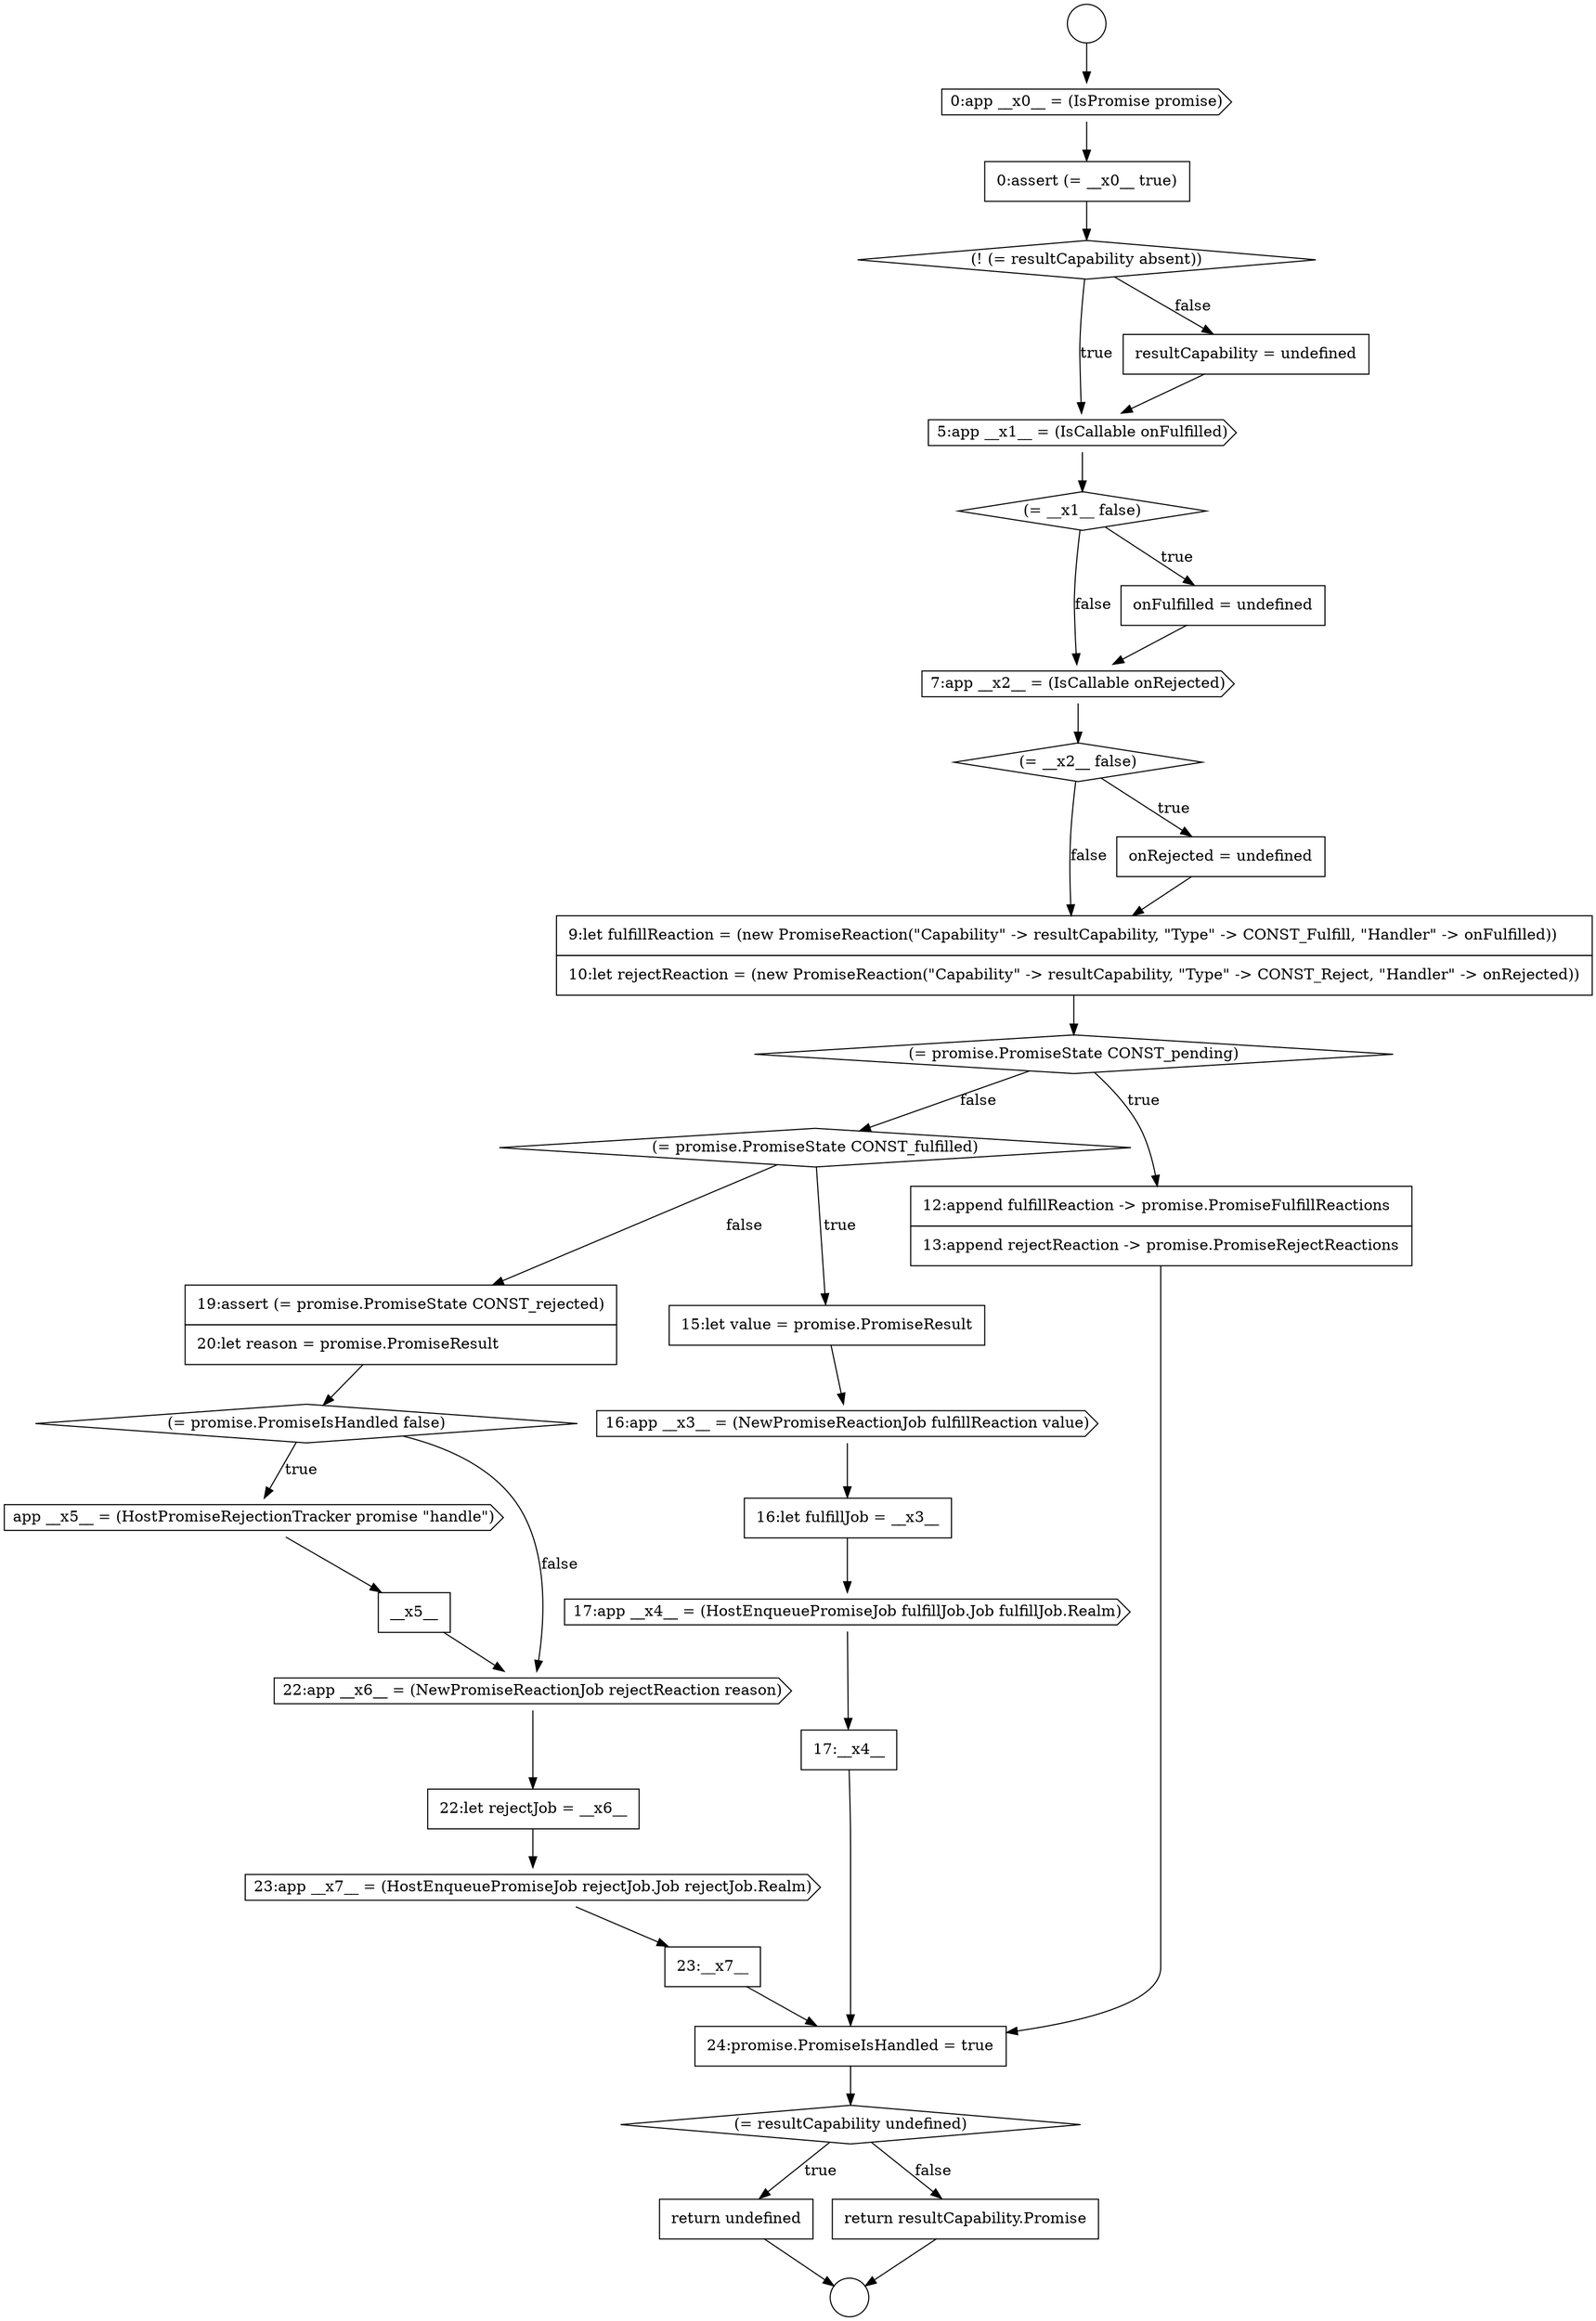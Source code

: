 digraph {
  node18536 [shape=none, margin=0, label=<<font color="black">
    <table border="0" cellborder="1" cellspacing="0" cellpadding="10">
      <tr><td align="left">9:let fulfillReaction = (new PromiseReaction(&quot;Capability&quot; -&gt; resultCapability, &quot;Type&quot; -&gt; CONST_Fulfill, &quot;Handler&quot; -&gt; onFulfilled))</td></tr>
      <tr><td align="left">10:let rejectReaction = (new PromiseReaction(&quot;Capability&quot; -&gt; resultCapability, &quot;Type&quot; -&gt; CONST_Reject, &quot;Handler&quot; -&gt; onRejected))</td></tr>
    </table>
  </font>> color="black" fillcolor="white" style=filled]
  node18531 [shape=diamond, label=<<font color="black">(= __x1__ false)</font>> color="black" fillcolor="white" style=filled]
  node18528 [shape=diamond, label=<<font color="black">(! (= resultCapability absent))</font>> color="black" fillcolor="white" style=filled]
  node18550 [shape=none, margin=0, label=<<font color="black">
    <table border="0" cellborder="1" cellspacing="0" cellpadding="10">
      <tr><td align="left">22:let rejectJob = __x6__</td></tr>
    </table>
  </font>> color="black" fillcolor="white" style=filled]
  node18545 [shape=none, margin=0, label=<<font color="black">
    <table border="0" cellborder="1" cellspacing="0" cellpadding="10">
      <tr><td align="left">19:assert (= promise.PromiseState CONST_rejected)</td></tr>
      <tr><td align="left">20:let reason = promise.PromiseResult</td></tr>
    </table>
  </font>> color="black" fillcolor="white" style=filled]
  node18540 [shape=none, margin=0, label=<<font color="black">
    <table border="0" cellborder="1" cellspacing="0" cellpadding="10">
      <tr><td align="left">15:let value = promise.PromiseResult</td></tr>
    </table>
  </font>> color="black" fillcolor="white" style=filled]
  node18553 [shape=none, margin=0, label=<<font color="black">
    <table border="0" cellborder="1" cellspacing="0" cellpadding="10">
      <tr><td align="left">24:promise.PromiseIsHandled = true</td></tr>
    </table>
  </font>> color="black" fillcolor="white" style=filled]
  node18551 [shape=cds, label=<<font color="black">23:app __x7__ = (HostEnqueuePromiseJob rejectJob.Job rejectJob.Realm)</font>> color="black" fillcolor="white" style=filled]
  node18547 [shape=cds, label=<<font color="black">app __x5__ = (HostPromiseRejectionTracker promise &quot;handle&quot;)</font>> color="black" fillcolor="white" style=filled]
  node18533 [shape=cds, label=<<font color="black">7:app __x2__ = (IsCallable onRejected)</font>> color="black" fillcolor="white" style=filled]
  node18555 [shape=none, margin=0, label=<<font color="black">
    <table border="0" cellborder="1" cellspacing="0" cellpadding="10">
      <tr><td align="left">return undefined</td></tr>
    </table>
  </font>> color="black" fillcolor="white" style=filled]
  node18534 [shape=diamond, label=<<font color="black">(= __x2__ false)</font>> color="black" fillcolor="white" style=filled]
  node18549 [shape=cds, label=<<font color="black">22:app __x6__ = (NewPromiseReactionJob rejectReaction reason)</font>> color="black" fillcolor="white" style=filled]
  node18546 [shape=diamond, label=<<font color="black">(= promise.PromiseIsHandled false)</font>> color="black" fillcolor="white" style=filled]
  node18539 [shape=diamond, label=<<font color="black">(= promise.PromiseState CONST_fulfilled)</font>> color="black" fillcolor="white" style=filled]
  node18556 [shape=none, margin=0, label=<<font color="black">
    <table border="0" cellborder="1" cellspacing="0" cellpadding="10">
      <tr><td align="left">return resultCapability.Promise</td></tr>
    </table>
  </font>> color="black" fillcolor="white" style=filled]
  node18543 [shape=cds, label=<<font color="black">17:app __x4__ = (HostEnqueuePromiseJob fulfillJob.Job fulfillJob.Realm)</font>> color="black" fillcolor="white" style=filled]
  node18524 [shape=circle label=" " color="black" fillcolor="white" style=filled]
  node18535 [shape=none, margin=0, label=<<font color="black">
    <table border="0" cellborder="1" cellspacing="0" cellpadding="10">
      <tr><td align="left">onRejected = undefined</td></tr>
    </table>
  </font>> color="black" fillcolor="white" style=filled]
  node18530 [shape=cds, label=<<font color="black">5:app __x1__ = (IsCallable onFulfilled)</font>> color="black" fillcolor="white" style=filled]
  node18552 [shape=none, margin=0, label=<<font color="black">
    <table border="0" cellborder="1" cellspacing="0" cellpadding="10">
      <tr><td align="left">23:__x7__</td></tr>
    </table>
  </font>> color="black" fillcolor="white" style=filled]
  node18525 [shape=circle label=" " color="black" fillcolor="white" style=filled]
  node18544 [shape=none, margin=0, label=<<font color="black">
    <table border="0" cellborder="1" cellspacing="0" cellpadding="10">
      <tr><td align="left">17:__x4__</td></tr>
    </table>
  </font>> color="black" fillcolor="white" style=filled]
  node18529 [shape=none, margin=0, label=<<font color="black">
    <table border="0" cellborder="1" cellspacing="0" cellpadding="10">
      <tr><td align="left">resultCapability = undefined</td></tr>
    </table>
  </font>> color="black" fillcolor="white" style=filled]
  node18548 [shape=none, margin=0, label=<<font color="black">
    <table border="0" cellborder="1" cellspacing="0" cellpadding="10">
      <tr><td align="left">__x5__</td></tr>
    </table>
  </font>> color="black" fillcolor="white" style=filled]
  node18541 [shape=cds, label=<<font color="black">16:app __x3__ = (NewPromiseReactionJob fulfillReaction value)</font>> color="black" fillcolor="white" style=filled]
  node18554 [shape=diamond, label=<<font color="black">(= resultCapability undefined)</font>> color="black" fillcolor="white" style=filled]
  node18537 [shape=diamond, label=<<font color="black">(= promise.PromiseState CONST_pending)</font>> color="black" fillcolor="white" style=filled]
  node18526 [shape=cds, label=<<font color="black">0:app __x0__ = (IsPromise promise)</font>> color="black" fillcolor="white" style=filled]
  node18532 [shape=none, margin=0, label=<<font color="black">
    <table border="0" cellborder="1" cellspacing="0" cellpadding="10">
      <tr><td align="left">onFulfilled = undefined</td></tr>
    </table>
  </font>> color="black" fillcolor="white" style=filled]
  node18542 [shape=none, margin=0, label=<<font color="black">
    <table border="0" cellborder="1" cellspacing="0" cellpadding="10">
      <tr><td align="left">16:let fulfillJob = __x3__</td></tr>
    </table>
  </font>> color="black" fillcolor="white" style=filled]
  node18527 [shape=none, margin=0, label=<<font color="black">
    <table border="0" cellborder="1" cellspacing="0" cellpadding="10">
      <tr><td align="left">0:assert (= __x0__ true)</td></tr>
    </table>
  </font>> color="black" fillcolor="white" style=filled]
  node18538 [shape=none, margin=0, label=<<font color="black">
    <table border="0" cellborder="1" cellspacing="0" cellpadding="10">
      <tr><td align="left">12:append fulfillReaction -&gt; promise.PromiseFulfillReactions</td></tr>
      <tr><td align="left">13:append rejectReaction -&gt; promise.PromiseRejectReactions</td></tr>
    </table>
  </font>> color="black" fillcolor="white" style=filled]
  node18539 -> node18540 [label=<<font color="black">true</font>> color="black"]
  node18539 -> node18545 [label=<<font color="black">false</font>> color="black"]
  node18554 -> node18555 [label=<<font color="black">true</font>> color="black"]
  node18554 -> node18556 [label=<<font color="black">false</font>> color="black"]
  node18546 -> node18547 [label=<<font color="black">true</font>> color="black"]
  node18546 -> node18549 [label=<<font color="black">false</font>> color="black"]
  node18534 -> node18535 [label=<<font color="black">true</font>> color="black"]
  node18534 -> node18536 [label=<<font color="black">false</font>> color="black"]
  node18529 -> node18530 [ color="black"]
  node18524 -> node18526 [ color="black"]
  node18526 -> node18527 [ color="black"]
  node18555 -> node18525 [ color="black"]
  node18549 -> node18550 [ color="black"]
  node18545 -> node18546 [ color="black"]
  node18551 -> node18552 [ color="black"]
  node18531 -> node18532 [label=<<font color="black">true</font>> color="black"]
  node18531 -> node18533 [label=<<font color="black">false</font>> color="black"]
  node18552 -> node18553 [ color="black"]
  node18543 -> node18544 [ color="black"]
  node18553 -> node18554 [ color="black"]
  node18532 -> node18533 [ color="black"]
  node18544 -> node18553 [ color="black"]
  node18533 -> node18534 [ color="black"]
  node18556 -> node18525 [ color="black"]
  node18540 -> node18541 [ color="black"]
  node18548 -> node18549 [ color="black"]
  node18550 -> node18551 [ color="black"]
  node18547 -> node18548 [ color="black"]
  node18535 -> node18536 [ color="black"]
  node18536 -> node18537 [ color="black"]
  node18528 -> node18530 [label=<<font color="black">true</font>> color="black"]
  node18528 -> node18529 [label=<<font color="black">false</font>> color="black"]
  node18527 -> node18528 [ color="black"]
  node18530 -> node18531 [ color="black"]
  node18537 -> node18538 [label=<<font color="black">true</font>> color="black"]
  node18537 -> node18539 [label=<<font color="black">false</font>> color="black"]
  node18542 -> node18543 [ color="black"]
  node18541 -> node18542 [ color="black"]
  node18538 -> node18553 [ color="black"]
}
